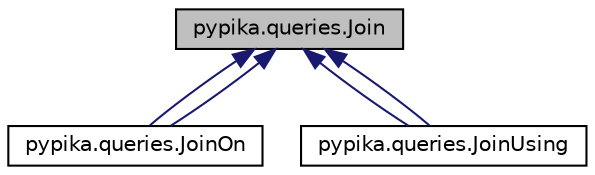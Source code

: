 digraph "pypika.queries.Join"
{
 // LATEX_PDF_SIZE
  edge [fontname="Helvetica",fontsize="10",labelfontname="Helvetica",labelfontsize="10"];
  node [fontname="Helvetica",fontsize="10",shape=record];
  Node1 [label="pypika.queries.Join",height=0.2,width=0.4,color="black", fillcolor="grey75", style="filled", fontcolor="black",tooltip=" "];
  Node1 -> Node2 [dir="back",color="midnightblue",fontsize="10",style="solid",fontname="Helvetica"];
  Node2 [label="pypika.queries.JoinOn",height=0.2,width=0.4,color="black", fillcolor="white", style="filled",URL="$classpypika_1_1queries_1_1JoinOn.html",tooltip=" "];
  Node1 -> Node2 [dir="back",color="midnightblue",fontsize="10",style="solid",fontname="Helvetica"];
  Node1 -> Node3 [dir="back",color="midnightblue",fontsize="10",style="solid",fontname="Helvetica"];
  Node3 [label="pypika.queries.JoinUsing",height=0.2,width=0.4,color="black", fillcolor="white", style="filled",URL="$classpypika_1_1queries_1_1JoinUsing.html",tooltip=" "];
  Node1 -> Node3 [dir="back",color="midnightblue",fontsize="10",style="solid",fontname="Helvetica"];
}
